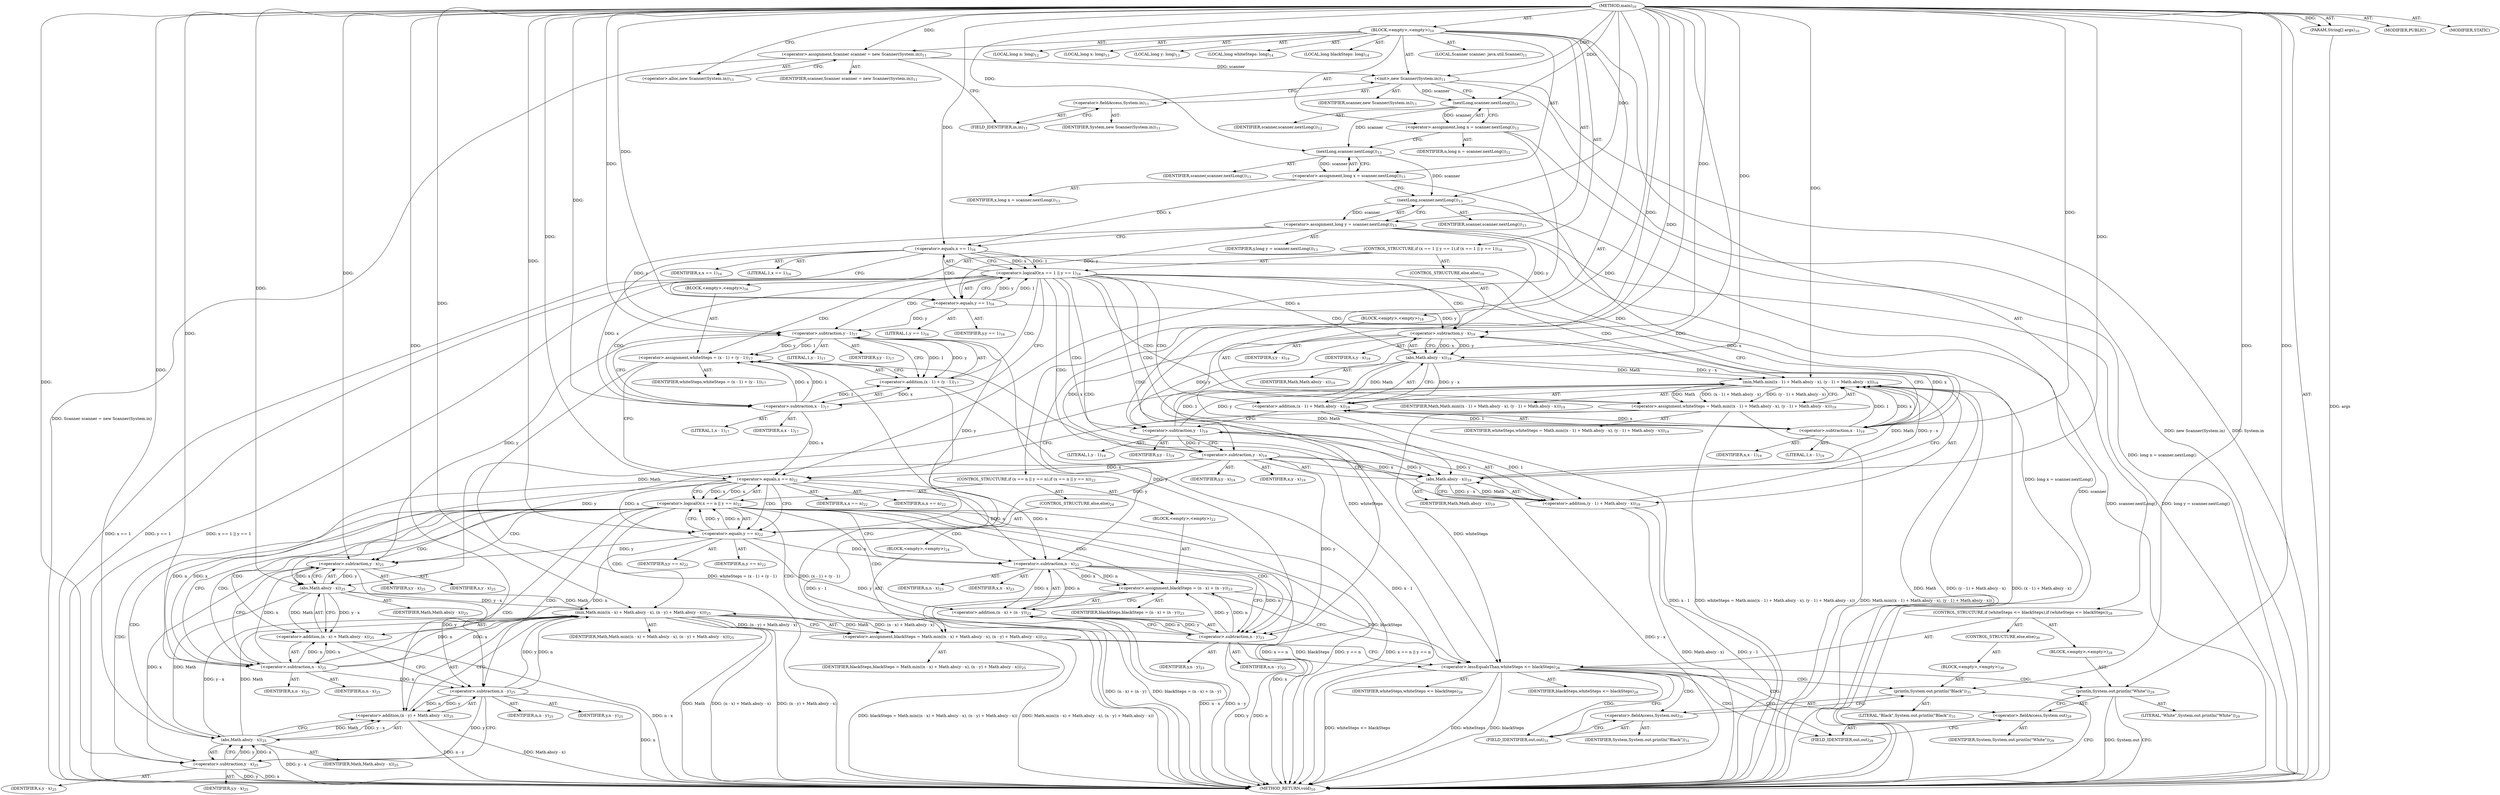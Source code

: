digraph "main" {  
"19" [label = <(METHOD,main)<SUB>10</SUB>> ]
"20" [label = <(PARAM,String[] args)<SUB>10</SUB>> ]
"21" [label = <(BLOCK,&lt;empty&gt;,&lt;empty&gt;)<SUB>10</SUB>> ]
"4" [label = <(LOCAL,Scanner scanner: java.util.Scanner)<SUB>11</SUB>> ]
"22" [label = <(&lt;operator&gt;.assignment,Scanner scanner = new Scanner(System.in))<SUB>11</SUB>> ]
"23" [label = <(IDENTIFIER,scanner,Scanner scanner = new Scanner(System.in))<SUB>11</SUB>> ]
"24" [label = <(&lt;operator&gt;.alloc,new Scanner(System.in))<SUB>11</SUB>> ]
"25" [label = <(&lt;init&gt;,new Scanner(System.in))<SUB>11</SUB>> ]
"3" [label = <(IDENTIFIER,scanner,new Scanner(System.in))<SUB>11</SUB>> ]
"26" [label = <(&lt;operator&gt;.fieldAccess,System.in)<SUB>11</SUB>> ]
"27" [label = <(IDENTIFIER,System,new Scanner(System.in))<SUB>11</SUB>> ]
"28" [label = <(FIELD_IDENTIFIER,in,in)<SUB>11</SUB>> ]
"29" [label = <(LOCAL,long n: long)<SUB>12</SUB>> ]
"30" [label = <(&lt;operator&gt;.assignment,long n = scanner.nextLong())<SUB>12</SUB>> ]
"31" [label = <(IDENTIFIER,n,long n = scanner.nextLong())<SUB>12</SUB>> ]
"32" [label = <(nextLong,scanner.nextLong())<SUB>12</SUB>> ]
"33" [label = <(IDENTIFIER,scanner,scanner.nextLong())<SUB>12</SUB>> ]
"34" [label = <(LOCAL,long x: long)<SUB>13</SUB>> ]
"35" [label = <(LOCAL,long y: long)<SUB>13</SUB>> ]
"36" [label = <(&lt;operator&gt;.assignment,long x = scanner.nextLong())<SUB>13</SUB>> ]
"37" [label = <(IDENTIFIER,x,long x = scanner.nextLong())<SUB>13</SUB>> ]
"38" [label = <(nextLong,scanner.nextLong())<SUB>13</SUB>> ]
"39" [label = <(IDENTIFIER,scanner,scanner.nextLong())<SUB>13</SUB>> ]
"40" [label = <(&lt;operator&gt;.assignment,long y = scanner.nextLong())<SUB>13</SUB>> ]
"41" [label = <(IDENTIFIER,y,long y = scanner.nextLong())<SUB>13</SUB>> ]
"42" [label = <(nextLong,scanner.nextLong())<SUB>13</SUB>> ]
"43" [label = <(IDENTIFIER,scanner,scanner.nextLong())<SUB>13</SUB>> ]
"44" [label = <(LOCAL,long whiteSteps: long)<SUB>14</SUB>> ]
"45" [label = <(LOCAL,long blackSteps: long)<SUB>14</SUB>> ]
"46" [label = <(CONTROL_STRUCTURE,if (x == 1 || y == 1),if (x == 1 || y == 1))<SUB>16</SUB>> ]
"47" [label = <(&lt;operator&gt;.logicalOr,x == 1 || y == 1)<SUB>16</SUB>> ]
"48" [label = <(&lt;operator&gt;.equals,x == 1)<SUB>16</SUB>> ]
"49" [label = <(IDENTIFIER,x,x == 1)<SUB>16</SUB>> ]
"50" [label = <(LITERAL,1,x == 1)<SUB>16</SUB>> ]
"51" [label = <(&lt;operator&gt;.equals,y == 1)<SUB>16</SUB>> ]
"52" [label = <(IDENTIFIER,y,y == 1)<SUB>16</SUB>> ]
"53" [label = <(LITERAL,1,y == 1)<SUB>16</SUB>> ]
"54" [label = <(BLOCK,&lt;empty&gt;,&lt;empty&gt;)<SUB>16</SUB>> ]
"55" [label = <(&lt;operator&gt;.assignment,whiteSteps = (x - 1) + (y - 1))<SUB>17</SUB>> ]
"56" [label = <(IDENTIFIER,whiteSteps,whiteSteps = (x - 1) + (y - 1))<SUB>17</SUB>> ]
"57" [label = <(&lt;operator&gt;.addition,(x - 1) + (y - 1))<SUB>17</SUB>> ]
"58" [label = <(&lt;operator&gt;.subtraction,x - 1)<SUB>17</SUB>> ]
"59" [label = <(IDENTIFIER,x,x - 1)<SUB>17</SUB>> ]
"60" [label = <(LITERAL,1,x - 1)<SUB>17</SUB>> ]
"61" [label = <(&lt;operator&gt;.subtraction,y - 1)<SUB>17</SUB>> ]
"62" [label = <(IDENTIFIER,y,y - 1)<SUB>17</SUB>> ]
"63" [label = <(LITERAL,1,y - 1)<SUB>17</SUB>> ]
"64" [label = <(CONTROL_STRUCTURE,else,else)<SUB>18</SUB>> ]
"65" [label = <(BLOCK,&lt;empty&gt;,&lt;empty&gt;)<SUB>18</SUB>> ]
"66" [label = <(&lt;operator&gt;.assignment,whiteSteps = Math.min((x - 1) + Math.abs(y - x), (y - 1) + Math.abs(y - x)))<SUB>19</SUB>> ]
"67" [label = <(IDENTIFIER,whiteSteps,whiteSteps = Math.min((x - 1) + Math.abs(y - x), (y - 1) + Math.abs(y - x)))<SUB>19</SUB>> ]
"68" [label = <(min,Math.min((x - 1) + Math.abs(y - x), (y - 1) + Math.abs(y - x)))<SUB>19</SUB>> ]
"69" [label = <(IDENTIFIER,Math,Math.min((x - 1) + Math.abs(y - x), (y - 1) + Math.abs(y - x)))<SUB>19</SUB>> ]
"70" [label = <(&lt;operator&gt;.addition,(x - 1) + Math.abs(y - x))<SUB>19</SUB>> ]
"71" [label = <(&lt;operator&gt;.subtraction,x - 1)<SUB>19</SUB>> ]
"72" [label = <(IDENTIFIER,x,x - 1)<SUB>19</SUB>> ]
"73" [label = <(LITERAL,1,x - 1)<SUB>19</SUB>> ]
"74" [label = <(abs,Math.abs(y - x))<SUB>19</SUB>> ]
"75" [label = <(IDENTIFIER,Math,Math.abs(y - x))<SUB>19</SUB>> ]
"76" [label = <(&lt;operator&gt;.subtraction,y - x)<SUB>19</SUB>> ]
"77" [label = <(IDENTIFIER,y,y - x)<SUB>19</SUB>> ]
"78" [label = <(IDENTIFIER,x,y - x)<SUB>19</SUB>> ]
"79" [label = <(&lt;operator&gt;.addition,(y - 1) + Math.abs(y - x))<SUB>19</SUB>> ]
"80" [label = <(&lt;operator&gt;.subtraction,y - 1)<SUB>19</SUB>> ]
"81" [label = <(IDENTIFIER,y,y - 1)<SUB>19</SUB>> ]
"82" [label = <(LITERAL,1,y - 1)<SUB>19</SUB>> ]
"83" [label = <(abs,Math.abs(y - x))<SUB>19</SUB>> ]
"84" [label = <(IDENTIFIER,Math,Math.abs(y - x))<SUB>19</SUB>> ]
"85" [label = <(&lt;operator&gt;.subtraction,y - x)<SUB>19</SUB>> ]
"86" [label = <(IDENTIFIER,y,y - x)<SUB>19</SUB>> ]
"87" [label = <(IDENTIFIER,x,y - x)<SUB>19</SUB>> ]
"88" [label = <(CONTROL_STRUCTURE,if (x == n || y == n),if (x == n || y == n))<SUB>22</SUB>> ]
"89" [label = <(&lt;operator&gt;.logicalOr,x == n || y == n)<SUB>22</SUB>> ]
"90" [label = <(&lt;operator&gt;.equals,x == n)<SUB>22</SUB>> ]
"91" [label = <(IDENTIFIER,x,x == n)<SUB>22</SUB>> ]
"92" [label = <(IDENTIFIER,n,x == n)<SUB>22</SUB>> ]
"93" [label = <(&lt;operator&gt;.equals,y == n)<SUB>22</SUB>> ]
"94" [label = <(IDENTIFIER,y,y == n)<SUB>22</SUB>> ]
"95" [label = <(IDENTIFIER,n,y == n)<SUB>22</SUB>> ]
"96" [label = <(BLOCK,&lt;empty&gt;,&lt;empty&gt;)<SUB>22</SUB>> ]
"97" [label = <(&lt;operator&gt;.assignment,blackSteps = (n - x) + (n - y))<SUB>23</SUB>> ]
"98" [label = <(IDENTIFIER,blackSteps,blackSteps = (n - x) + (n - y))<SUB>23</SUB>> ]
"99" [label = <(&lt;operator&gt;.addition,(n - x) + (n - y))<SUB>23</SUB>> ]
"100" [label = <(&lt;operator&gt;.subtraction,n - x)<SUB>23</SUB>> ]
"101" [label = <(IDENTIFIER,n,n - x)<SUB>23</SUB>> ]
"102" [label = <(IDENTIFIER,x,n - x)<SUB>23</SUB>> ]
"103" [label = <(&lt;operator&gt;.subtraction,n - y)<SUB>23</SUB>> ]
"104" [label = <(IDENTIFIER,n,n - y)<SUB>23</SUB>> ]
"105" [label = <(IDENTIFIER,y,n - y)<SUB>23</SUB>> ]
"106" [label = <(CONTROL_STRUCTURE,else,else)<SUB>24</SUB>> ]
"107" [label = <(BLOCK,&lt;empty&gt;,&lt;empty&gt;)<SUB>24</SUB>> ]
"108" [label = <(&lt;operator&gt;.assignment,blackSteps = Math.min((n - x) + Math.abs(y - x), (n - y) + Math.abs(y - x)))<SUB>25</SUB>> ]
"109" [label = <(IDENTIFIER,blackSteps,blackSteps = Math.min((n - x) + Math.abs(y - x), (n - y) + Math.abs(y - x)))<SUB>25</SUB>> ]
"110" [label = <(min,Math.min((n - x) + Math.abs(y - x), (n - y) + Math.abs(y - x)))<SUB>25</SUB>> ]
"111" [label = <(IDENTIFIER,Math,Math.min((n - x) + Math.abs(y - x), (n - y) + Math.abs(y - x)))<SUB>25</SUB>> ]
"112" [label = <(&lt;operator&gt;.addition,(n - x) + Math.abs(y - x))<SUB>25</SUB>> ]
"113" [label = <(&lt;operator&gt;.subtraction,n - x)<SUB>25</SUB>> ]
"114" [label = <(IDENTIFIER,n,n - x)<SUB>25</SUB>> ]
"115" [label = <(IDENTIFIER,x,n - x)<SUB>25</SUB>> ]
"116" [label = <(abs,Math.abs(y - x))<SUB>25</SUB>> ]
"117" [label = <(IDENTIFIER,Math,Math.abs(y - x))<SUB>25</SUB>> ]
"118" [label = <(&lt;operator&gt;.subtraction,y - x)<SUB>25</SUB>> ]
"119" [label = <(IDENTIFIER,y,y - x)<SUB>25</SUB>> ]
"120" [label = <(IDENTIFIER,x,y - x)<SUB>25</SUB>> ]
"121" [label = <(&lt;operator&gt;.addition,(n - y) + Math.abs(y - x))<SUB>25</SUB>> ]
"122" [label = <(&lt;operator&gt;.subtraction,n - y)<SUB>25</SUB>> ]
"123" [label = <(IDENTIFIER,n,n - y)<SUB>25</SUB>> ]
"124" [label = <(IDENTIFIER,y,n - y)<SUB>25</SUB>> ]
"125" [label = <(abs,Math.abs(y - x))<SUB>25</SUB>> ]
"126" [label = <(IDENTIFIER,Math,Math.abs(y - x))<SUB>25</SUB>> ]
"127" [label = <(&lt;operator&gt;.subtraction,y - x)<SUB>25</SUB>> ]
"128" [label = <(IDENTIFIER,y,y - x)<SUB>25</SUB>> ]
"129" [label = <(IDENTIFIER,x,y - x)<SUB>25</SUB>> ]
"130" [label = <(CONTROL_STRUCTURE,if (whiteSteps &lt;= blackSteps),if (whiteSteps &lt;= blackSteps))<SUB>28</SUB>> ]
"131" [label = <(&lt;operator&gt;.lessEqualsThan,whiteSteps &lt;= blackSteps)<SUB>28</SUB>> ]
"132" [label = <(IDENTIFIER,whiteSteps,whiteSteps &lt;= blackSteps)<SUB>28</SUB>> ]
"133" [label = <(IDENTIFIER,blackSteps,whiteSteps &lt;= blackSteps)<SUB>28</SUB>> ]
"134" [label = <(BLOCK,&lt;empty&gt;,&lt;empty&gt;)<SUB>28</SUB>> ]
"135" [label = <(println,System.out.println(&quot;White&quot;))<SUB>29</SUB>> ]
"136" [label = <(&lt;operator&gt;.fieldAccess,System.out)<SUB>29</SUB>> ]
"137" [label = <(IDENTIFIER,System,System.out.println(&quot;White&quot;))<SUB>29</SUB>> ]
"138" [label = <(FIELD_IDENTIFIER,out,out)<SUB>29</SUB>> ]
"139" [label = <(LITERAL,&quot;White&quot;,System.out.println(&quot;White&quot;))<SUB>29</SUB>> ]
"140" [label = <(CONTROL_STRUCTURE,else,else)<SUB>30</SUB>> ]
"141" [label = <(BLOCK,&lt;empty&gt;,&lt;empty&gt;)<SUB>30</SUB>> ]
"142" [label = <(println,System.out.println(&quot;Black&quot;))<SUB>31</SUB>> ]
"143" [label = <(&lt;operator&gt;.fieldAccess,System.out)<SUB>31</SUB>> ]
"144" [label = <(IDENTIFIER,System,System.out.println(&quot;Black&quot;))<SUB>31</SUB>> ]
"145" [label = <(FIELD_IDENTIFIER,out,out)<SUB>31</SUB>> ]
"146" [label = <(LITERAL,&quot;Black&quot;,System.out.println(&quot;Black&quot;))<SUB>31</SUB>> ]
"147" [label = <(MODIFIER,PUBLIC)> ]
"148" [label = <(MODIFIER,STATIC)> ]
"149" [label = <(METHOD_RETURN,void)<SUB>10</SUB>> ]
  "19" -> "20"  [ label = "AST: "] 
  "19" -> "21"  [ label = "AST: "] 
  "19" -> "147"  [ label = "AST: "] 
  "19" -> "148"  [ label = "AST: "] 
  "19" -> "149"  [ label = "AST: "] 
  "21" -> "4"  [ label = "AST: "] 
  "21" -> "22"  [ label = "AST: "] 
  "21" -> "25"  [ label = "AST: "] 
  "21" -> "29"  [ label = "AST: "] 
  "21" -> "30"  [ label = "AST: "] 
  "21" -> "34"  [ label = "AST: "] 
  "21" -> "35"  [ label = "AST: "] 
  "21" -> "36"  [ label = "AST: "] 
  "21" -> "40"  [ label = "AST: "] 
  "21" -> "44"  [ label = "AST: "] 
  "21" -> "45"  [ label = "AST: "] 
  "21" -> "46"  [ label = "AST: "] 
  "21" -> "88"  [ label = "AST: "] 
  "21" -> "130"  [ label = "AST: "] 
  "22" -> "23"  [ label = "AST: "] 
  "22" -> "24"  [ label = "AST: "] 
  "25" -> "3"  [ label = "AST: "] 
  "25" -> "26"  [ label = "AST: "] 
  "26" -> "27"  [ label = "AST: "] 
  "26" -> "28"  [ label = "AST: "] 
  "30" -> "31"  [ label = "AST: "] 
  "30" -> "32"  [ label = "AST: "] 
  "32" -> "33"  [ label = "AST: "] 
  "36" -> "37"  [ label = "AST: "] 
  "36" -> "38"  [ label = "AST: "] 
  "38" -> "39"  [ label = "AST: "] 
  "40" -> "41"  [ label = "AST: "] 
  "40" -> "42"  [ label = "AST: "] 
  "42" -> "43"  [ label = "AST: "] 
  "46" -> "47"  [ label = "AST: "] 
  "46" -> "54"  [ label = "AST: "] 
  "46" -> "64"  [ label = "AST: "] 
  "47" -> "48"  [ label = "AST: "] 
  "47" -> "51"  [ label = "AST: "] 
  "48" -> "49"  [ label = "AST: "] 
  "48" -> "50"  [ label = "AST: "] 
  "51" -> "52"  [ label = "AST: "] 
  "51" -> "53"  [ label = "AST: "] 
  "54" -> "55"  [ label = "AST: "] 
  "55" -> "56"  [ label = "AST: "] 
  "55" -> "57"  [ label = "AST: "] 
  "57" -> "58"  [ label = "AST: "] 
  "57" -> "61"  [ label = "AST: "] 
  "58" -> "59"  [ label = "AST: "] 
  "58" -> "60"  [ label = "AST: "] 
  "61" -> "62"  [ label = "AST: "] 
  "61" -> "63"  [ label = "AST: "] 
  "64" -> "65"  [ label = "AST: "] 
  "65" -> "66"  [ label = "AST: "] 
  "66" -> "67"  [ label = "AST: "] 
  "66" -> "68"  [ label = "AST: "] 
  "68" -> "69"  [ label = "AST: "] 
  "68" -> "70"  [ label = "AST: "] 
  "68" -> "79"  [ label = "AST: "] 
  "70" -> "71"  [ label = "AST: "] 
  "70" -> "74"  [ label = "AST: "] 
  "71" -> "72"  [ label = "AST: "] 
  "71" -> "73"  [ label = "AST: "] 
  "74" -> "75"  [ label = "AST: "] 
  "74" -> "76"  [ label = "AST: "] 
  "76" -> "77"  [ label = "AST: "] 
  "76" -> "78"  [ label = "AST: "] 
  "79" -> "80"  [ label = "AST: "] 
  "79" -> "83"  [ label = "AST: "] 
  "80" -> "81"  [ label = "AST: "] 
  "80" -> "82"  [ label = "AST: "] 
  "83" -> "84"  [ label = "AST: "] 
  "83" -> "85"  [ label = "AST: "] 
  "85" -> "86"  [ label = "AST: "] 
  "85" -> "87"  [ label = "AST: "] 
  "88" -> "89"  [ label = "AST: "] 
  "88" -> "96"  [ label = "AST: "] 
  "88" -> "106"  [ label = "AST: "] 
  "89" -> "90"  [ label = "AST: "] 
  "89" -> "93"  [ label = "AST: "] 
  "90" -> "91"  [ label = "AST: "] 
  "90" -> "92"  [ label = "AST: "] 
  "93" -> "94"  [ label = "AST: "] 
  "93" -> "95"  [ label = "AST: "] 
  "96" -> "97"  [ label = "AST: "] 
  "97" -> "98"  [ label = "AST: "] 
  "97" -> "99"  [ label = "AST: "] 
  "99" -> "100"  [ label = "AST: "] 
  "99" -> "103"  [ label = "AST: "] 
  "100" -> "101"  [ label = "AST: "] 
  "100" -> "102"  [ label = "AST: "] 
  "103" -> "104"  [ label = "AST: "] 
  "103" -> "105"  [ label = "AST: "] 
  "106" -> "107"  [ label = "AST: "] 
  "107" -> "108"  [ label = "AST: "] 
  "108" -> "109"  [ label = "AST: "] 
  "108" -> "110"  [ label = "AST: "] 
  "110" -> "111"  [ label = "AST: "] 
  "110" -> "112"  [ label = "AST: "] 
  "110" -> "121"  [ label = "AST: "] 
  "112" -> "113"  [ label = "AST: "] 
  "112" -> "116"  [ label = "AST: "] 
  "113" -> "114"  [ label = "AST: "] 
  "113" -> "115"  [ label = "AST: "] 
  "116" -> "117"  [ label = "AST: "] 
  "116" -> "118"  [ label = "AST: "] 
  "118" -> "119"  [ label = "AST: "] 
  "118" -> "120"  [ label = "AST: "] 
  "121" -> "122"  [ label = "AST: "] 
  "121" -> "125"  [ label = "AST: "] 
  "122" -> "123"  [ label = "AST: "] 
  "122" -> "124"  [ label = "AST: "] 
  "125" -> "126"  [ label = "AST: "] 
  "125" -> "127"  [ label = "AST: "] 
  "127" -> "128"  [ label = "AST: "] 
  "127" -> "129"  [ label = "AST: "] 
  "130" -> "131"  [ label = "AST: "] 
  "130" -> "134"  [ label = "AST: "] 
  "130" -> "140"  [ label = "AST: "] 
  "131" -> "132"  [ label = "AST: "] 
  "131" -> "133"  [ label = "AST: "] 
  "134" -> "135"  [ label = "AST: "] 
  "135" -> "136"  [ label = "AST: "] 
  "135" -> "139"  [ label = "AST: "] 
  "136" -> "137"  [ label = "AST: "] 
  "136" -> "138"  [ label = "AST: "] 
  "140" -> "141"  [ label = "AST: "] 
  "141" -> "142"  [ label = "AST: "] 
  "142" -> "143"  [ label = "AST: "] 
  "142" -> "146"  [ label = "AST: "] 
  "143" -> "144"  [ label = "AST: "] 
  "143" -> "145"  [ label = "AST: "] 
  "22" -> "28"  [ label = "CFG: "] 
  "25" -> "32"  [ label = "CFG: "] 
  "30" -> "38"  [ label = "CFG: "] 
  "36" -> "42"  [ label = "CFG: "] 
  "40" -> "48"  [ label = "CFG: "] 
  "24" -> "22"  [ label = "CFG: "] 
  "26" -> "25"  [ label = "CFG: "] 
  "32" -> "30"  [ label = "CFG: "] 
  "38" -> "36"  [ label = "CFG: "] 
  "42" -> "40"  [ label = "CFG: "] 
  "47" -> "58"  [ label = "CFG: "] 
  "47" -> "71"  [ label = "CFG: "] 
  "89" -> "100"  [ label = "CFG: "] 
  "89" -> "113"  [ label = "CFG: "] 
  "131" -> "138"  [ label = "CFG: "] 
  "131" -> "145"  [ label = "CFG: "] 
  "28" -> "26"  [ label = "CFG: "] 
  "48" -> "47"  [ label = "CFG: "] 
  "48" -> "51"  [ label = "CFG: "] 
  "51" -> "47"  [ label = "CFG: "] 
  "55" -> "90"  [ label = "CFG: "] 
  "90" -> "89"  [ label = "CFG: "] 
  "90" -> "93"  [ label = "CFG: "] 
  "93" -> "89"  [ label = "CFG: "] 
  "97" -> "131"  [ label = "CFG: "] 
  "135" -> "149"  [ label = "CFG: "] 
  "57" -> "55"  [ label = "CFG: "] 
  "66" -> "90"  [ label = "CFG: "] 
  "99" -> "97"  [ label = "CFG: "] 
  "108" -> "131"  [ label = "CFG: "] 
  "136" -> "135"  [ label = "CFG: "] 
  "142" -> "149"  [ label = "CFG: "] 
  "58" -> "61"  [ label = "CFG: "] 
  "61" -> "57"  [ label = "CFG: "] 
  "68" -> "66"  [ label = "CFG: "] 
  "100" -> "103"  [ label = "CFG: "] 
  "103" -> "99"  [ label = "CFG: "] 
  "110" -> "108"  [ label = "CFG: "] 
  "138" -> "136"  [ label = "CFG: "] 
  "143" -> "142"  [ label = "CFG: "] 
  "70" -> "80"  [ label = "CFG: "] 
  "79" -> "68"  [ label = "CFG: "] 
  "112" -> "122"  [ label = "CFG: "] 
  "121" -> "110"  [ label = "CFG: "] 
  "145" -> "143"  [ label = "CFG: "] 
  "71" -> "76"  [ label = "CFG: "] 
  "74" -> "70"  [ label = "CFG: "] 
  "80" -> "85"  [ label = "CFG: "] 
  "83" -> "79"  [ label = "CFG: "] 
  "113" -> "118"  [ label = "CFG: "] 
  "116" -> "112"  [ label = "CFG: "] 
  "122" -> "127"  [ label = "CFG: "] 
  "125" -> "121"  [ label = "CFG: "] 
  "76" -> "74"  [ label = "CFG: "] 
  "85" -> "83"  [ label = "CFG: "] 
  "118" -> "116"  [ label = "CFG: "] 
  "127" -> "125"  [ label = "CFG: "] 
  "19" -> "24"  [ label = "CFG: "] 
  "20" -> "149"  [ label = "DDG: args"] 
  "22" -> "149"  [ label = "DDG: Scanner scanner = new Scanner(System.in)"] 
  "25" -> "149"  [ label = "DDG: System.in"] 
  "25" -> "149"  [ label = "DDG: new Scanner(System.in)"] 
  "30" -> "149"  [ label = "DDG: long n = scanner.nextLong()"] 
  "36" -> "149"  [ label = "DDG: long x = scanner.nextLong()"] 
  "42" -> "149"  [ label = "DDG: scanner"] 
  "40" -> "149"  [ label = "DDG: scanner.nextLong()"] 
  "40" -> "149"  [ label = "DDG: long y = scanner.nextLong()"] 
  "47" -> "149"  [ label = "DDG: x == 1"] 
  "47" -> "149"  [ label = "DDG: y == 1"] 
  "47" -> "149"  [ label = "DDG: x == 1 || y == 1"] 
  "68" -> "149"  [ label = "DDG: Math"] 
  "70" -> "149"  [ label = "DDG: x - 1"] 
  "68" -> "149"  [ label = "DDG: (x - 1) + Math.abs(y - x)"] 
  "79" -> "149"  [ label = "DDG: y - 1"] 
  "83" -> "149"  [ label = "DDG: y - x"] 
  "79" -> "149"  [ label = "DDG: Math.abs(y - x)"] 
  "68" -> "149"  [ label = "DDG: (y - 1) + Math.abs(y - x)"] 
  "66" -> "149"  [ label = "DDG: Math.min((x - 1) + Math.abs(y - x), (y - 1) + Math.abs(y - x))"] 
  "66" -> "149"  [ label = "DDG: whiteSteps = Math.min((x - 1) + Math.abs(y - x), (y - 1) + Math.abs(y - x))"] 
  "57" -> "149"  [ label = "DDG: x - 1"] 
  "57" -> "149"  [ label = "DDG: y - 1"] 
  "55" -> "149"  [ label = "DDG: (x - 1) + (y - 1)"] 
  "55" -> "149"  [ label = "DDG: whiteSteps = (x - 1) + (y - 1)"] 
  "89" -> "149"  [ label = "DDG: x == n"] 
  "89" -> "149"  [ label = "DDG: y == n"] 
  "89" -> "149"  [ label = "DDG: x == n || y == n"] 
  "110" -> "149"  [ label = "DDG: Math"] 
  "112" -> "149"  [ label = "DDG: n - x"] 
  "110" -> "149"  [ label = "DDG: (n - x) + Math.abs(y - x)"] 
  "122" -> "149"  [ label = "DDG: n"] 
  "121" -> "149"  [ label = "DDG: n - y"] 
  "127" -> "149"  [ label = "DDG: y"] 
  "127" -> "149"  [ label = "DDG: x"] 
  "125" -> "149"  [ label = "DDG: y - x"] 
  "121" -> "149"  [ label = "DDG: Math.abs(y - x)"] 
  "110" -> "149"  [ label = "DDG: (n - y) + Math.abs(y - x)"] 
  "108" -> "149"  [ label = "DDG: Math.min((n - x) + Math.abs(y - x), (n - y) + Math.abs(y - x))"] 
  "108" -> "149"  [ label = "DDG: blackSteps = Math.min((n - x) + Math.abs(y - x), (n - y) + Math.abs(y - x))"] 
  "100" -> "149"  [ label = "DDG: x"] 
  "99" -> "149"  [ label = "DDG: n - x"] 
  "103" -> "149"  [ label = "DDG: n"] 
  "103" -> "149"  [ label = "DDG: y"] 
  "99" -> "149"  [ label = "DDG: n - y"] 
  "97" -> "149"  [ label = "DDG: (n - x) + (n - y)"] 
  "97" -> "149"  [ label = "DDG: blackSteps = (n - x) + (n - y)"] 
  "131" -> "149"  [ label = "DDG: whiteSteps"] 
  "131" -> "149"  [ label = "DDG: blackSteps"] 
  "131" -> "149"  [ label = "DDG: whiteSteps &lt;= blackSteps"] 
  "135" -> "149"  [ label = "DDG: System.out"] 
  "19" -> "20"  [ label = "DDG: "] 
  "19" -> "22"  [ label = "DDG: "] 
  "32" -> "30"  [ label = "DDG: scanner"] 
  "38" -> "36"  [ label = "DDG: scanner"] 
  "42" -> "40"  [ label = "DDG: scanner"] 
  "22" -> "25"  [ label = "DDG: scanner"] 
  "19" -> "25"  [ label = "DDG: "] 
  "25" -> "32"  [ label = "DDG: scanner"] 
  "19" -> "32"  [ label = "DDG: "] 
  "32" -> "38"  [ label = "DDG: scanner"] 
  "19" -> "38"  [ label = "DDG: "] 
  "38" -> "42"  [ label = "DDG: scanner"] 
  "19" -> "42"  [ label = "DDG: "] 
  "48" -> "47"  [ label = "DDG: x"] 
  "48" -> "47"  [ label = "DDG: 1"] 
  "51" -> "47"  [ label = "DDG: y"] 
  "51" -> "47"  [ label = "DDG: 1"] 
  "58" -> "55"  [ label = "DDG: x"] 
  "58" -> "55"  [ label = "DDG: 1"] 
  "61" -> "55"  [ label = "DDG: y"] 
  "61" -> "55"  [ label = "DDG: 1"] 
  "90" -> "89"  [ label = "DDG: x"] 
  "90" -> "89"  [ label = "DDG: n"] 
  "93" -> "89"  [ label = "DDG: y"] 
  "93" -> "89"  [ label = "DDG: n"] 
  "100" -> "97"  [ label = "DDG: n"] 
  "100" -> "97"  [ label = "DDG: x"] 
  "103" -> "97"  [ label = "DDG: n"] 
  "103" -> "97"  [ label = "DDG: y"] 
  "66" -> "131"  [ label = "DDG: whiteSteps"] 
  "55" -> "131"  [ label = "DDG: whiteSteps"] 
  "19" -> "131"  [ label = "DDG: "] 
  "108" -> "131"  [ label = "DDG: blackSteps"] 
  "97" -> "131"  [ label = "DDG: blackSteps"] 
  "36" -> "48"  [ label = "DDG: x"] 
  "19" -> "48"  [ label = "DDG: "] 
  "40" -> "51"  [ label = "DDG: y"] 
  "19" -> "51"  [ label = "DDG: "] 
  "68" -> "66"  [ label = "DDG: Math"] 
  "68" -> "66"  [ label = "DDG: (x - 1) + Math.abs(y - x)"] 
  "68" -> "66"  [ label = "DDG: (y - 1) + Math.abs(y - x)"] 
  "85" -> "90"  [ label = "DDG: x"] 
  "58" -> "90"  [ label = "DDG: x"] 
  "19" -> "90"  [ label = "DDG: "] 
  "30" -> "90"  [ label = "DDG: n"] 
  "85" -> "93"  [ label = "DDG: y"] 
  "61" -> "93"  [ label = "DDG: y"] 
  "19" -> "93"  [ label = "DDG: "] 
  "90" -> "93"  [ label = "DDG: n"] 
  "110" -> "108"  [ label = "DDG: Math"] 
  "110" -> "108"  [ label = "DDG: (n - x) + Math.abs(y - x)"] 
  "110" -> "108"  [ label = "DDG: (n - y) + Math.abs(y - x)"] 
  "19" -> "135"  [ label = "DDG: "] 
  "58" -> "57"  [ label = "DDG: x"] 
  "58" -> "57"  [ label = "DDG: 1"] 
  "61" -> "57"  [ label = "DDG: y"] 
  "61" -> "57"  [ label = "DDG: 1"] 
  "100" -> "99"  [ label = "DDG: n"] 
  "100" -> "99"  [ label = "DDG: x"] 
  "103" -> "99"  [ label = "DDG: n"] 
  "103" -> "99"  [ label = "DDG: y"] 
  "19" -> "142"  [ label = "DDG: "] 
  "48" -> "58"  [ label = "DDG: x"] 
  "19" -> "58"  [ label = "DDG: "] 
  "40" -> "61"  [ label = "DDG: y"] 
  "51" -> "61"  [ label = "DDG: y"] 
  "19" -> "61"  [ label = "DDG: "] 
  "83" -> "68"  [ label = "DDG: Math"] 
  "19" -> "68"  [ label = "DDG: "] 
  "71" -> "68"  [ label = "DDG: x"] 
  "71" -> "68"  [ label = "DDG: 1"] 
  "74" -> "68"  [ label = "DDG: Math"] 
  "74" -> "68"  [ label = "DDG: y - x"] 
  "80" -> "68"  [ label = "DDG: y"] 
  "80" -> "68"  [ label = "DDG: 1"] 
  "83" -> "68"  [ label = "DDG: y - x"] 
  "90" -> "100"  [ label = "DDG: n"] 
  "93" -> "100"  [ label = "DDG: n"] 
  "19" -> "100"  [ label = "DDG: "] 
  "90" -> "100"  [ label = "DDG: x"] 
  "100" -> "103"  [ label = "DDG: n"] 
  "19" -> "103"  [ label = "DDG: "] 
  "85" -> "103"  [ label = "DDG: y"] 
  "61" -> "103"  [ label = "DDG: y"] 
  "93" -> "103"  [ label = "DDG: y"] 
  "125" -> "110"  [ label = "DDG: Math"] 
  "19" -> "110"  [ label = "DDG: "] 
  "113" -> "110"  [ label = "DDG: n"] 
  "113" -> "110"  [ label = "DDG: x"] 
  "116" -> "110"  [ label = "DDG: Math"] 
  "116" -> "110"  [ label = "DDG: y - x"] 
  "122" -> "110"  [ label = "DDG: n"] 
  "122" -> "110"  [ label = "DDG: y"] 
  "125" -> "110"  [ label = "DDG: y - x"] 
  "71" -> "70"  [ label = "DDG: x"] 
  "71" -> "70"  [ label = "DDG: 1"] 
  "74" -> "70"  [ label = "DDG: Math"] 
  "74" -> "70"  [ label = "DDG: y - x"] 
  "80" -> "79"  [ label = "DDG: y"] 
  "80" -> "79"  [ label = "DDG: 1"] 
  "83" -> "79"  [ label = "DDG: Math"] 
  "83" -> "79"  [ label = "DDG: y - x"] 
  "113" -> "112"  [ label = "DDG: n"] 
  "113" -> "112"  [ label = "DDG: x"] 
  "116" -> "112"  [ label = "DDG: Math"] 
  "116" -> "112"  [ label = "DDG: y - x"] 
  "122" -> "121"  [ label = "DDG: n"] 
  "122" -> "121"  [ label = "DDG: y"] 
  "125" -> "121"  [ label = "DDG: Math"] 
  "125" -> "121"  [ label = "DDG: y - x"] 
  "48" -> "71"  [ label = "DDG: x"] 
  "19" -> "71"  [ label = "DDG: "] 
  "19" -> "74"  [ label = "DDG: "] 
  "76" -> "74"  [ label = "DDG: y"] 
  "76" -> "74"  [ label = "DDG: x"] 
  "76" -> "80"  [ label = "DDG: y"] 
  "19" -> "80"  [ label = "DDG: "] 
  "74" -> "83"  [ label = "DDG: Math"] 
  "19" -> "83"  [ label = "DDG: "] 
  "85" -> "83"  [ label = "DDG: y"] 
  "85" -> "83"  [ label = "DDG: x"] 
  "90" -> "113"  [ label = "DDG: n"] 
  "93" -> "113"  [ label = "DDG: n"] 
  "19" -> "113"  [ label = "DDG: "] 
  "90" -> "113"  [ label = "DDG: x"] 
  "68" -> "116"  [ label = "DDG: Math"] 
  "19" -> "116"  [ label = "DDG: "] 
  "118" -> "116"  [ label = "DDG: y"] 
  "118" -> "116"  [ label = "DDG: x"] 
  "113" -> "122"  [ label = "DDG: n"] 
  "19" -> "122"  [ label = "DDG: "] 
  "118" -> "122"  [ label = "DDG: y"] 
  "116" -> "125"  [ label = "DDG: Math"] 
  "19" -> "125"  [ label = "DDG: "] 
  "127" -> "125"  [ label = "DDG: y"] 
  "127" -> "125"  [ label = "DDG: x"] 
  "40" -> "76"  [ label = "DDG: y"] 
  "51" -> "76"  [ label = "DDG: y"] 
  "19" -> "76"  [ label = "DDG: "] 
  "71" -> "76"  [ label = "DDG: x"] 
  "80" -> "85"  [ label = "DDG: y"] 
  "19" -> "85"  [ label = "DDG: "] 
  "76" -> "85"  [ label = "DDG: x"] 
  "85" -> "118"  [ label = "DDG: y"] 
  "61" -> "118"  [ label = "DDG: y"] 
  "93" -> "118"  [ label = "DDG: y"] 
  "19" -> "118"  [ label = "DDG: "] 
  "113" -> "118"  [ label = "DDG: x"] 
  "122" -> "127"  [ label = "DDG: y"] 
  "19" -> "127"  [ label = "DDG: "] 
  "118" -> "127"  [ label = "DDG: x"] 
  "47" -> "68"  [ label = "CDG: "] 
  "47" -> "57"  [ label = "CDG: "] 
  "47" -> "66"  [ label = "CDG: "] 
  "47" -> "85"  [ label = "CDG: "] 
  "47" -> "74"  [ label = "CDG: "] 
  "47" -> "76"  [ label = "CDG: "] 
  "47" -> "79"  [ label = "CDG: "] 
  "47" -> "80"  [ label = "CDG: "] 
  "47" -> "58"  [ label = "CDG: "] 
  "47" -> "61"  [ label = "CDG: "] 
  "47" -> "83"  [ label = "CDG: "] 
  "47" -> "71"  [ label = "CDG: "] 
  "47" -> "70"  [ label = "CDG: "] 
  "47" -> "55"  [ label = "CDG: "] 
  "89" -> "113"  [ label = "CDG: "] 
  "89" -> "116"  [ label = "CDG: "] 
  "89" -> "122"  [ label = "CDG: "] 
  "89" -> "99"  [ label = "CDG: "] 
  "89" -> "103"  [ label = "CDG: "] 
  "89" -> "121"  [ label = "CDG: "] 
  "89" -> "97"  [ label = "CDG: "] 
  "89" -> "112"  [ label = "CDG: "] 
  "89" -> "118"  [ label = "CDG: "] 
  "89" -> "100"  [ label = "CDG: "] 
  "89" -> "110"  [ label = "CDG: "] 
  "89" -> "127"  [ label = "CDG: "] 
  "89" -> "108"  [ label = "CDG: "] 
  "89" -> "125"  [ label = "CDG: "] 
  "131" -> "136"  [ label = "CDG: "] 
  "131" -> "145"  [ label = "CDG: "] 
  "131" -> "142"  [ label = "CDG: "] 
  "131" -> "138"  [ label = "CDG: "] 
  "131" -> "143"  [ label = "CDG: "] 
  "131" -> "135"  [ label = "CDG: "] 
  "48" -> "51"  [ label = "CDG: "] 
  "90" -> "93"  [ label = "CDG: "] 
}
